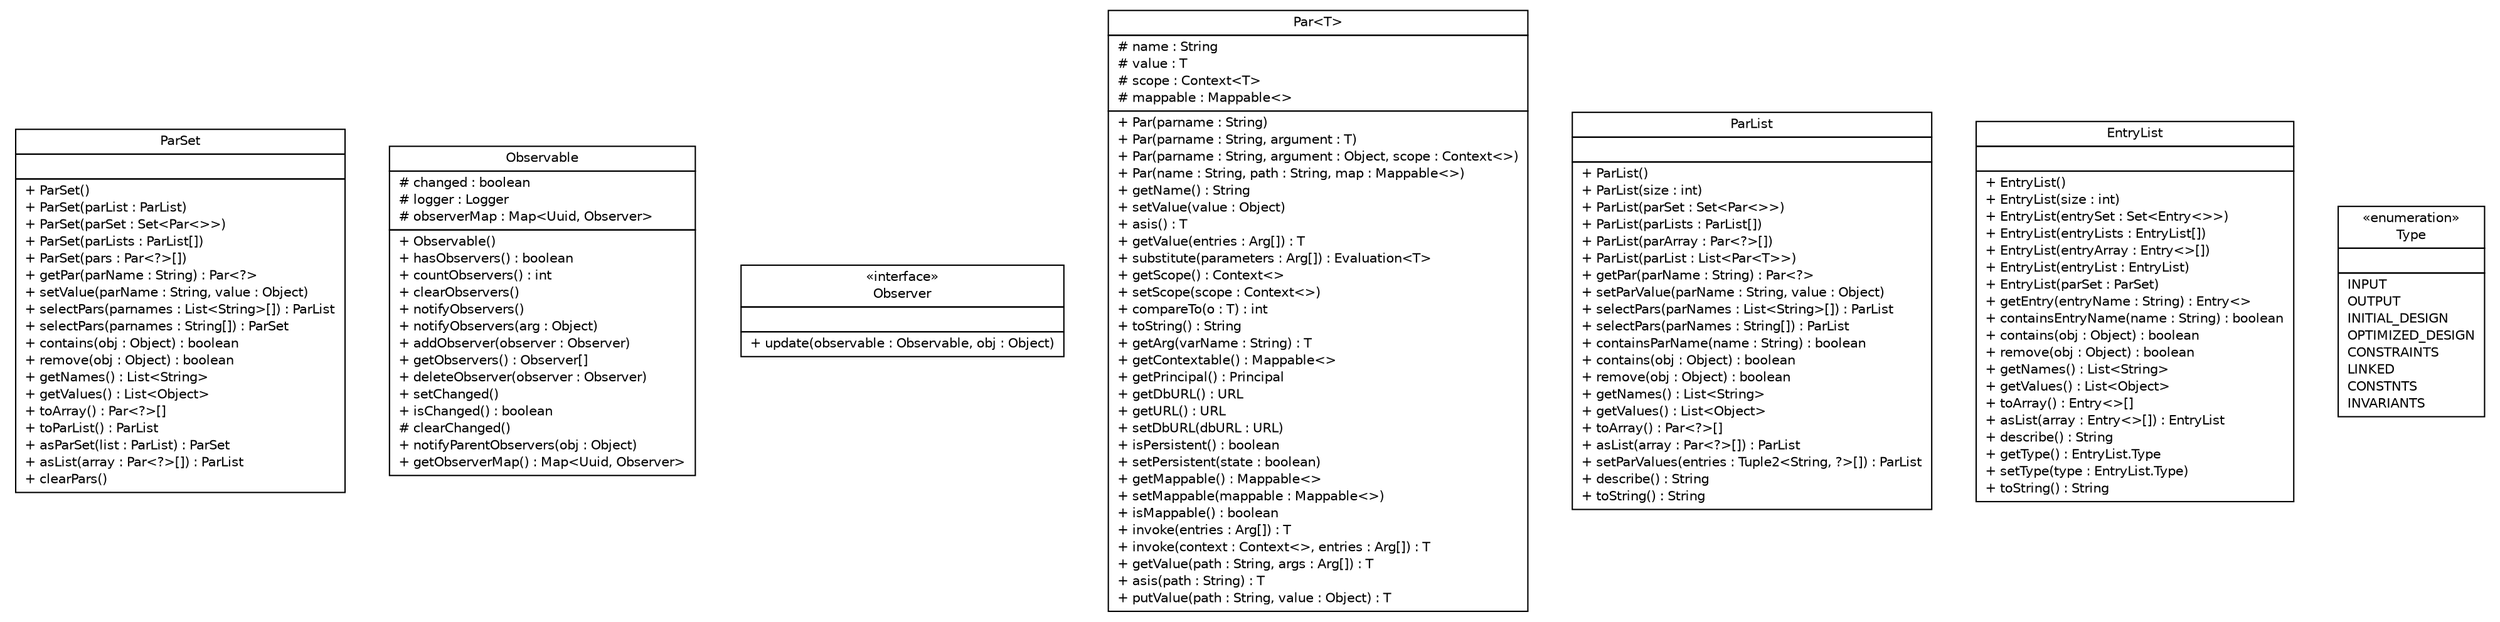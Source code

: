 #!/usr/local/bin/dot
#
# Class diagram 
# Generated by UMLGraph version R5_6 (http://www.umlgraph.org/)
#

digraph G {
	edge [fontname="Helvetica",fontsize=10,labelfontname="Helvetica",labelfontsize=10];
	node [fontname="Helvetica",fontsize=10,shape=plaintext];
	nodesep=0.25;
	ranksep=0.5;
	// sorcer.core.context.model.par.ParSet
	c24657 [label=<<table title="sorcer.core.context.model.par.ParSet" border="0" cellborder="1" cellspacing="0" cellpadding="2" port="p" href="./ParSet.html">
		<tr><td><table border="0" cellspacing="0" cellpadding="1">
<tr><td align="center" balign="center"> ParSet </td></tr>
		</table></td></tr>
		<tr><td><table border="0" cellspacing="0" cellpadding="1">
<tr><td align="left" balign="left">  </td></tr>
		</table></td></tr>
		<tr><td><table border="0" cellspacing="0" cellpadding="1">
<tr><td align="left" balign="left"> + ParSet() </td></tr>
<tr><td align="left" balign="left"> + ParSet(parList : ParList) </td></tr>
<tr><td align="left" balign="left"> + ParSet(parSet : Set&lt;Par&lt;&gt;&gt;) </td></tr>
<tr><td align="left" balign="left"> + ParSet(parLists : ParList[]) </td></tr>
<tr><td align="left" balign="left"> + ParSet(pars : Par&lt;?&gt;[]) </td></tr>
<tr><td align="left" balign="left"> + getPar(parName : String) : Par&lt;?&gt; </td></tr>
<tr><td align="left" balign="left"> + setValue(parName : String, value : Object) </td></tr>
<tr><td align="left" balign="left"> + selectPars(parnames : List&lt;String&gt;[]) : ParList </td></tr>
<tr><td align="left" balign="left"> + selectPars(parnames : String[]) : ParSet </td></tr>
<tr><td align="left" balign="left"> + contains(obj : Object) : boolean </td></tr>
<tr><td align="left" balign="left"> + remove(obj : Object) : boolean </td></tr>
<tr><td align="left" balign="left"> + getNames() : List&lt;String&gt; </td></tr>
<tr><td align="left" balign="left"> + getValues() : List&lt;Object&gt; </td></tr>
<tr><td align="left" balign="left"> + toArray() : Par&lt;?&gt;[] </td></tr>
<tr><td align="left" balign="left"> + toParList() : ParList </td></tr>
<tr><td align="left" balign="left"> + asParSet(list : ParList) : ParSet </td></tr>
<tr><td align="left" balign="left"> + asList(array : Par&lt;?&gt;[]) : ParList </td></tr>
<tr><td align="left" balign="left"> + clearPars() </td></tr>
		</table></td></tr>
		</table>>, URL="./ParSet.html", fontname="Helvetica", fontcolor="black", fontsize=10.0];
	// sorcer.core.context.model.par.Observable
	c24658 [label=<<table title="sorcer.core.context.model.par.Observable" border="0" cellborder="1" cellspacing="0" cellpadding="2" port="p" href="./Observable.html">
		<tr><td><table border="0" cellspacing="0" cellpadding="1">
<tr><td align="center" balign="center"> Observable </td></tr>
		</table></td></tr>
		<tr><td><table border="0" cellspacing="0" cellpadding="1">
<tr><td align="left" balign="left"> # changed : boolean </td></tr>
<tr><td align="left" balign="left"> # logger : Logger </td></tr>
<tr><td align="left" balign="left"> # observerMap : Map&lt;Uuid, Observer&gt; </td></tr>
		</table></td></tr>
		<tr><td><table border="0" cellspacing="0" cellpadding="1">
<tr><td align="left" balign="left"> + Observable() </td></tr>
<tr><td align="left" balign="left"> + hasObservers() : boolean </td></tr>
<tr><td align="left" balign="left"> + countObservers() : int </td></tr>
<tr><td align="left" balign="left"> + clearObservers() </td></tr>
<tr><td align="left" balign="left"> + notifyObservers() </td></tr>
<tr><td align="left" balign="left"> + notifyObservers(arg : Object) </td></tr>
<tr><td align="left" balign="left"> + addObserver(observer : Observer) </td></tr>
<tr><td align="left" balign="left"> + getObservers() : Observer[] </td></tr>
<tr><td align="left" balign="left"> + deleteObserver(observer : Observer) </td></tr>
<tr><td align="left" balign="left"> + setChanged() </td></tr>
<tr><td align="left" balign="left"> + isChanged() : boolean </td></tr>
<tr><td align="left" balign="left"> # clearChanged() </td></tr>
<tr><td align="left" balign="left"> + notifyParentObservers(obj : Object) </td></tr>
<tr><td align="left" balign="left"> + getObserverMap() : Map&lt;Uuid, Observer&gt; </td></tr>
		</table></td></tr>
		</table>>, URL="./Observable.html", fontname="Helvetica", fontcolor="black", fontsize=10.0];
	// sorcer.core.context.model.par.Observer
	c24659 [label=<<table title="sorcer.core.context.model.par.Observer" border="0" cellborder="1" cellspacing="0" cellpadding="2" port="p" href="./Observer.html">
		<tr><td><table border="0" cellspacing="0" cellpadding="1">
<tr><td align="center" balign="center"> &#171;interface&#187; </td></tr>
<tr><td align="center" balign="center"> Observer </td></tr>
		</table></td></tr>
		<tr><td><table border="0" cellspacing="0" cellpadding="1">
<tr><td align="left" balign="left">  </td></tr>
		</table></td></tr>
		<tr><td><table border="0" cellspacing="0" cellpadding="1">
<tr><td align="left" balign="left"> + update(observable : Observable, obj : Object) </td></tr>
		</table></td></tr>
		</table>>, URL="./Observer.html", fontname="Helvetica", fontcolor="black", fontsize=10.0];
	// sorcer.core.context.model.par.Par<T>
	c24660 [label=<<table title="sorcer.core.context.model.par.Par" border="0" cellborder="1" cellspacing="0" cellpadding="2" port="p" href="./Par.html">
		<tr><td><table border="0" cellspacing="0" cellpadding="1">
<tr><td align="center" balign="center"> Par&lt;T&gt; </td></tr>
		</table></td></tr>
		<tr><td><table border="0" cellspacing="0" cellpadding="1">
<tr><td align="left" balign="left"> # name : String </td></tr>
<tr><td align="left" balign="left"> # value : T </td></tr>
<tr><td align="left" balign="left"> # scope : Context&lt;T&gt; </td></tr>
<tr><td align="left" balign="left"> # mappable : Mappable&lt;&gt; </td></tr>
		</table></td></tr>
		<tr><td><table border="0" cellspacing="0" cellpadding="1">
<tr><td align="left" balign="left"> + Par(parname : String) </td></tr>
<tr><td align="left" balign="left"> + Par(parname : String, argument : T) </td></tr>
<tr><td align="left" balign="left"> + Par(parname : String, argument : Object, scope : Context&lt;&gt;) </td></tr>
<tr><td align="left" balign="left"> + Par(name : String, path : String, map : Mappable&lt;&gt;) </td></tr>
<tr><td align="left" balign="left"> + getName() : String </td></tr>
<tr><td align="left" balign="left"> + setValue(value : Object) </td></tr>
<tr><td align="left" balign="left"> + asis() : T </td></tr>
<tr><td align="left" balign="left"> + getValue(entries : Arg[]) : T </td></tr>
<tr><td align="left" balign="left"> + substitute(parameters : Arg[]) : Evaluation&lt;T&gt; </td></tr>
<tr><td align="left" balign="left"> + getScope() : Context&lt;&gt; </td></tr>
<tr><td align="left" balign="left"> + setScope(scope : Context&lt;&gt;) </td></tr>
<tr><td align="left" balign="left"> + compareTo(o : T) : int </td></tr>
<tr><td align="left" balign="left"> + toString() : String </td></tr>
<tr><td align="left" balign="left"> + getArg(varName : String) : T </td></tr>
<tr><td align="left" balign="left"> + getContextable() : Mappable&lt;&gt; </td></tr>
<tr><td align="left" balign="left"> + getPrincipal() : Principal </td></tr>
<tr><td align="left" balign="left"> + getDbURL() : URL </td></tr>
<tr><td align="left" balign="left"> + getURL() : URL </td></tr>
<tr><td align="left" balign="left"> + setDbURL(dbURL : URL) </td></tr>
<tr><td align="left" balign="left"> + isPersistent() : boolean </td></tr>
<tr><td align="left" balign="left"> + setPersistent(state : boolean) </td></tr>
<tr><td align="left" balign="left"> + getMappable() : Mappable&lt;&gt; </td></tr>
<tr><td align="left" balign="left"> + setMappable(mappable : Mappable&lt;&gt;) </td></tr>
<tr><td align="left" balign="left"> + isMappable() : boolean </td></tr>
<tr><td align="left" balign="left"> + invoke(entries : Arg[]) : T </td></tr>
<tr><td align="left" balign="left"> + invoke(context : Context&lt;&gt;, entries : Arg[]) : T </td></tr>
<tr><td align="left" balign="left"> + getValue(path : String, args : Arg[]) : T </td></tr>
<tr><td align="left" balign="left"> + asis(path : String) : T </td></tr>
<tr><td align="left" balign="left"> + putValue(path : String, value : Object) : T </td></tr>
		</table></td></tr>
		</table>>, URL="./Par.html", fontname="Helvetica", fontcolor="black", fontsize=10.0];
	// sorcer.core.context.model.par.ParList
	c24661 [label=<<table title="sorcer.core.context.model.par.ParList" border="0" cellborder="1" cellspacing="0" cellpadding="2" port="p" href="./ParList.html">
		<tr><td><table border="0" cellspacing="0" cellpadding="1">
<tr><td align="center" balign="center"> ParList </td></tr>
		</table></td></tr>
		<tr><td><table border="0" cellspacing="0" cellpadding="1">
<tr><td align="left" balign="left">  </td></tr>
		</table></td></tr>
		<tr><td><table border="0" cellspacing="0" cellpadding="1">
<tr><td align="left" balign="left"> + ParList() </td></tr>
<tr><td align="left" balign="left"> + ParList(size : int) </td></tr>
<tr><td align="left" balign="left"> + ParList(parSet : Set&lt;Par&lt;&gt;&gt;) </td></tr>
<tr><td align="left" balign="left"> + ParList(parLists : ParList[]) </td></tr>
<tr><td align="left" balign="left"> + ParList(parArray : Par&lt;?&gt;[]) </td></tr>
<tr><td align="left" balign="left"> + ParList(parList : List&lt;Par&lt;T&gt;&gt;) </td></tr>
<tr><td align="left" balign="left"> + getPar(parName : String) : Par&lt;?&gt; </td></tr>
<tr><td align="left" balign="left"> + setParValue(parName : String, value : Object) </td></tr>
<tr><td align="left" balign="left"> + selectPars(parNames : List&lt;String&gt;[]) : ParList </td></tr>
<tr><td align="left" balign="left"> + selectPars(parNames : String[]) : ParList </td></tr>
<tr><td align="left" balign="left"> + containsParName(name : String) : boolean </td></tr>
<tr><td align="left" balign="left"> + contains(obj : Object) : boolean </td></tr>
<tr><td align="left" balign="left"> + remove(obj : Object) : boolean </td></tr>
<tr><td align="left" balign="left"> + getNames() : List&lt;String&gt; </td></tr>
<tr><td align="left" balign="left"> + getValues() : List&lt;Object&gt; </td></tr>
<tr><td align="left" balign="left"> + toArray() : Par&lt;?&gt;[] </td></tr>
<tr><td align="left" balign="left"> + asList(array : Par&lt;?&gt;[]) : ParList </td></tr>
<tr><td align="left" balign="left"> + setParValues(entries : Tuple2&lt;String, ?&gt;[]) : ParList </td></tr>
<tr><td align="left" balign="left"> + describe() : String </td></tr>
<tr><td align="left" balign="left"> + toString() : String </td></tr>
		</table></td></tr>
		</table>>, URL="./ParList.html", fontname="Helvetica", fontcolor="black", fontsize=10.0];
	// sorcer.core.context.model.par.EntryList
	c24662 [label=<<table title="sorcer.core.context.model.par.EntryList" border="0" cellborder="1" cellspacing="0" cellpadding="2" port="p" href="./EntryList.html">
		<tr><td><table border="0" cellspacing="0" cellpadding="1">
<tr><td align="center" balign="center"> EntryList </td></tr>
		</table></td></tr>
		<tr><td><table border="0" cellspacing="0" cellpadding="1">
<tr><td align="left" balign="left">  </td></tr>
		</table></td></tr>
		<tr><td><table border="0" cellspacing="0" cellpadding="1">
<tr><td align="left" balign="left"> + EntryList() </td></tr>
<tr><td align="left" balign="left"> + EntryList(size : int) </td></tr>
<tr><td align="left" balign="left"> + EntryList(entrySet : Set&lt;Entry&lt;&gt;&gt;) </td></tr>
<tr><td align="left" balign="left"> + EntryList(entryLists : EntryList[]) </td></tr>
<tr><td align="left" balign="left"> + EntryList(entryArray : Entry&lt;&gt;[]) </td></tr>
<tr><td align="left" balign="left"> + EntryList(entryList : EntryList) </td></tr>
<tr><td align="left" balign="left"> + EntryList(parSet : ParSet) </td></tr>
<tr><td align="left" balign="left"> + getEntry(entryName : String) : Entry&lt;&gt; </td></tr>
<tr><td align="left" balign="left"> + containsEntryName(name : String) : boolean </td></tr>
<tr><td align="left" balign="left"> + contains(obj : Object) : boolean </td></tr>
<tr><td align="left" balign="left"> + remove(obj : Object) : boolean </td></tr>
<tr><td align="left" balign="left"> + getNames() : List&lt;String&gt; </td></tr>
<tr><td align="left" balign="left"> + getValues() : List&lt;Object&gt; </td></tr>
<tr><td align="left" balign="left"> + toArray() : Entry&lt;&gt;[] </td></tr>
<tr><td align="left" balign="left"> + asList(array : Entry&lt;&gt;[]) : EntryList </td></tr>
<tr><td align="left" balign="left"> + describe() : String </td></tr>
<tr><td align="left" balign="left"> + getType() : EntryList.Type </td></tr>
<tr><td align="left" balign="left"> + setType(type : EntryList.Type) </td></tr>
<tr><td align="left" balign="left"> + toString() : String </td></tr>
		</table></td></tr>
		</table>>, URL="./EntryList.html", fontname="Helvetica", fontcolor="black", fontsize=10.0];
	// sorcer.core.context.model.par.EntryList.Type
	c24663 [label=<<table title="sorcer.core.context.model.par.EntryList.Type" border="0" cellborder="1" cellspacing="0" cellpadding="2" port="p" href="./EntryList.Type.html">
		<tr><td><table border="0" cellspacing="0" cellpadding="1">
<tr><td align="center" balign="center"> &#171;enumeration&#187; </td></tr>
<tr><td align="center" balign="center"> Type </td></tr>
		</table></td></tr>
		<tr><td><table border="0" cellspacing="0" cellpadding="1">
<tr><td align="left" balign="left">  </td></tr>
		</table></td></tr>
		<tr><td><table border="0" cellspacing="0" cellpadding="1">
<tr><td align="left" balign="left"> INPUT </td></tr>
<tr><td align="left" balign="left"> OUTPUT </td></tr>
<tr><td align="left" balign="left"> INITIAL_DESIGN </td></tr>
<tr><td align="left" balign="left"> OPTIMIZED_DESIGN </td></tr>
<tr><td align="left" balign="left"> CONSTRAINTS </td></tr>
<tr><td align="left" balign="left"> LINKED </td></tr>
<tr><td align="left" balign="left"> CONSTNTS </td></tr>
<tr><td align="left" balign="left"> INVARIANTS </td></tr>
		</table></td></tr>
		</table>>, URL="./EntryList.Type.html", fontname="Helvetica", fontcolor="black", fontsize=10.0];
}

